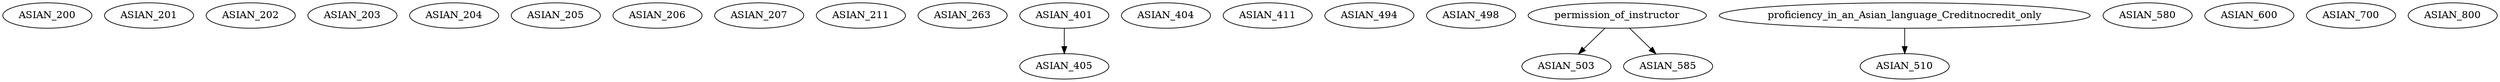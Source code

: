 digraph G {
    ASIAN_200;
    ASIAN_201;
    ASIAN_202;
    ASIAN_203;
    ASIAN_204;
    ASIAN_205;
    ASIAN_206;
    ASIAN_207;
    ASIAN_211;
    ASIAN_263;
    ASIAN_401;
    ASIAN_404;
    edge [color=black];
    ASIAN_401 -> ASIAN_405;
    ASIAN_411;
    ASIAN_494;
    ASIAN_498;
    edge [color=black];
    permission_of_instructor -> ASIAN_503;
    edge [color=black];
    proficiency_in_an_Asian_language_Creditnocredit_only -> ASIAN_510;
    ASIAN_580;
    edge [color=black];
    permission_of_instructor -> ASIAN_585;
    ASIAN_600;
    ASIAN_700;
    ASIAN_800;
}
